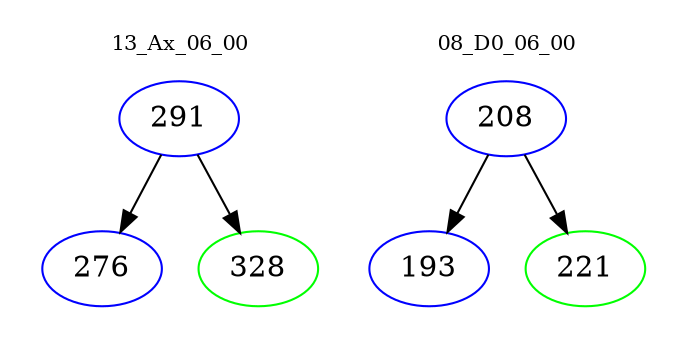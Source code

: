 digraph{
subgraph cluster_0 {
color = white
label = "13_Ax_06_00";
fontsize=10;
T0_291 [label="291", color="blue"]
T0_291 -> T0_276 [color="black"]
T0_276 [label="276", color="blue"]
T0_291 -> T0_328 [color="black"]
T0_328 [label="328", color="green"]
}
subgraph cluster_1 {
color = white
label = "08_D0_06_00";
fontsize=10;
T1_208 [label="208", color="blue"]
T1_208 -> T1_193 [color="black"]
T1_193 [label="193", color="blue"]
T1_208 -> T1_221 [color="black"]
T1_221 [label="221", color="green"]
}
}
